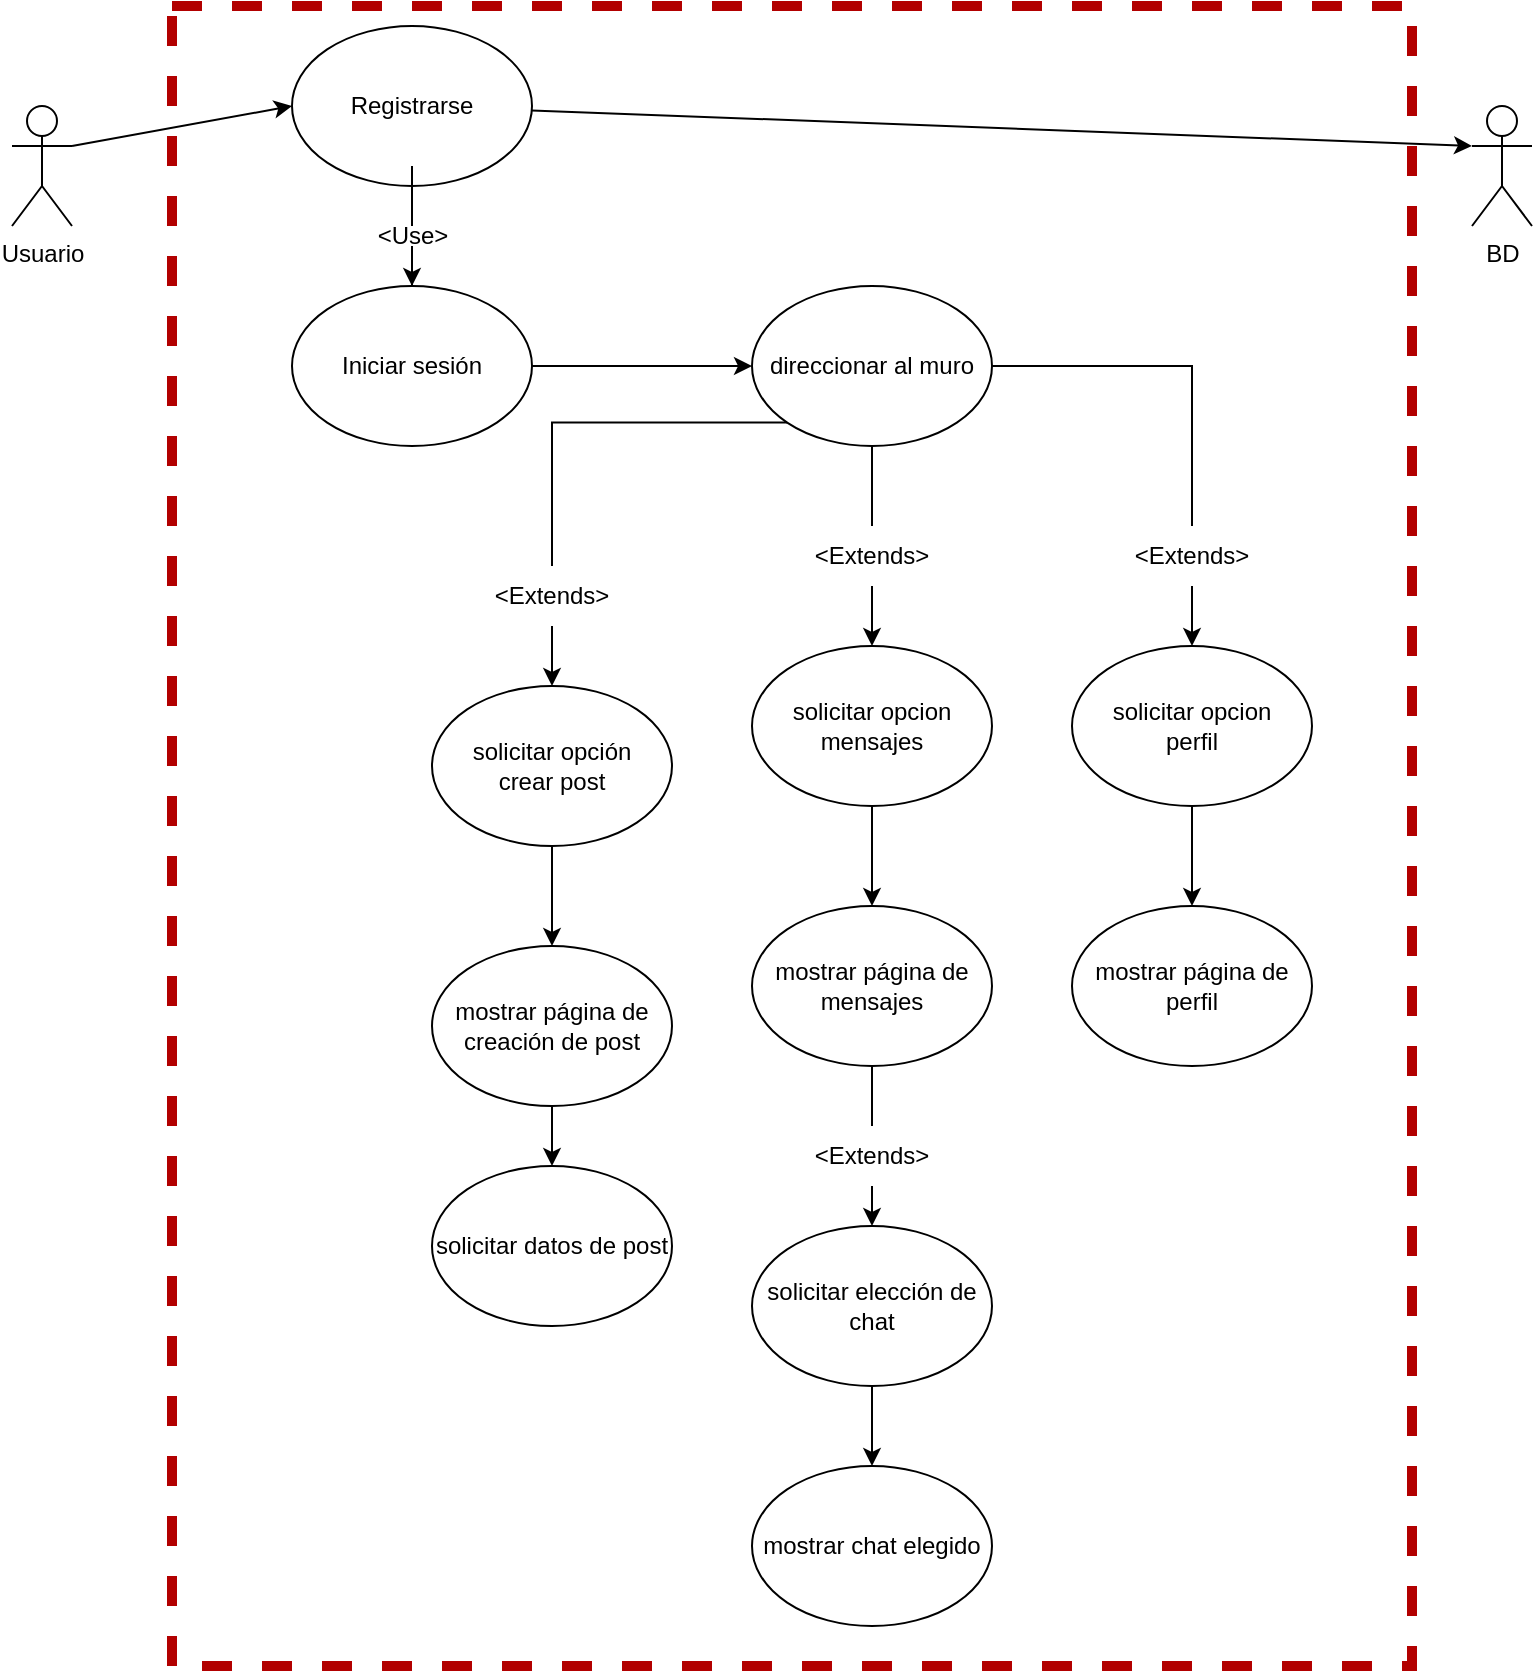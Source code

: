 <mxfile version="21.2.1" type="device">
  <diagram name="Página-1" id="he6POHFgDhRKdMTV_QJA">
    <mxGraphModel dx="1687" dy="993" grid="1" gridSize="10" guides="1" tooltips="1" connect="1" arrows="1" fold="1" page="1" pageScale="1" pageWidth="123400" pageHeight="123400" math="0" shadow="0">
      <root>
        <mxCell id="0" />
        <mxCell id="1" parent="0" />
        <mxCell id="4oiUyb5rkIhIpVKBp3r5-4" style="rounded=0;orthogonalLoop=1;jettySize=auto;html=1;exitX=1;exitY=0.333;exitDx=0;exitDy=0;exitPerimeter=0;entryX=0;entryY=0.5;entryDx=0;entryDy=0;" edge="1" parent="1" source="4oiUyb5rkIhIpVKBp3r5-1" target="4oiUyb5rkIhIpVKBp3r5-3">
          <mxGeometry relative="1" as="geometry" />
        </mxCell>
        <mxCell id="4oiUyb5rkIhIpVKBp3r5-1" value="Usuario" style="shape=umlActor;verticalLabelPosition=bottom;verticalAlign=top;html=1;outlineConnect=0;" vertex="1" parent="1">
          <mxGeometry x="540" y="510" width="30" height="60" as="geometry" />
        </mxCell>
        <mxCell id="4oiUyb5rkIhIpVKBp3r5-6" style="edgeStyle=orthogonalEdgeStyle;rounded=0;orthogonalLoop=1;jettySize=auto;html=1;entryX=0.5;entryY=0;entryDx=0;entryDy=0;" edge="1" parent="1" source="4oiUyb5rkIhIpVKBp3r5-7" target="4oiUyb5rkIhIpVKBp3r5-5">
          <mxGeometry relative="1" as="geometry" />
        </mxCell>
        <mxCell id="4oiUyb5rkIhIpVKBp3r5-10" style="rounded=0;orthogonalLoop=1;jettySize=auto;html=1;entryX=0;entryY=0.333;entryDx=0;entryDy=0;entryPerimeter=0;" edge="1" parent="1" source="4oiUyb5rkIhIpVKBp3r5-3" target="4oiUyb5rkIhIpVKBp3r5-9">
          <mxGeometry relative="1" as="geometry" />
        </mxCell>
        <mxCell id="4oiUyb5rkIhIpVKBp3r5-3" value="Registrarse" style="ellipse;whiteSpace=wrap;html=1;" vertex="1" parent="1">
          <mxGeometry x="680" y="470" width="120" height="80" as="geometry" />
        </mxCell>
        <mxCell id="4oiUyb5rkIhIpVKBp3r5-79" style="edgeStyle=orthogonalEdgeStyle;rounded=0;orthogonalLoop=1;jettySize=auto;html=1;" edge="1" parent="1" source="4oiUyb5rkIhIpVKBp3r5-5" target="4oiUyb5rkIhIpVKBp3r5-15">
          <mxGeometry relative="1" as="geometry" />
        </mxCell>
        <mxCell id="4oiUyb5rkIhIpVKBp3r5-5" value="Iniciar sesión" style="ellipse;whiteSpace=wrap;html=1;" vertex="1" parent="1">
          <mxGeometry x="680" y="600" width="120" height="80" as="geometry" />
        </mxCell>
        <mxCell id="4oiUyb5rkIhIpVKBp3r5-8" value="" style="edgeStyle=orthogonalEdgeStyle;rounded=0;orthogonalLoop=1;jettySize=auto;html=1;entryX=0.5;entryY=0;entryDx=0;entryDy=0;endArrow=none;endFill=0;" edge="1" parent="1" source="4oiUyb5rkIhIpVKBp3r5-3" target="4oiUyb5rkIhIpVKBp3r5-7">
          <mxGeometry relative="1" as="geometry">
            <mxPoint x="740" y="550" as="sourcePoint" />
            <mxPoint x="740" y="610" as="targetPoint" />
          </mxGeometry>
        </mxCell>
        <mxCell id="4oiUyb5rkIhIpVKBp3r5-7" value="&amp;lt;Use&amp;gt;" style="text;html=1;align=center;verticalAlign=middle;resizable=0;points=[];autosize=1;strokeColor=none;fillColor=none;" vertex="1" parent="1">
          <mxGeometry x="710" y="560" width="60" height="30" as="geometry" />
        </mxCell>
        <mxCell id="4oiUyb5rkIhIpVKBp3r5-9" value="BD" style="shape=umlActor;verticalLabelPosition=bottom;verticalAlign=top;html=1;outlineConnect=0;" vertex="1" parent="1">
          <mxGeometry x="1270" y="510" width="30" height="60" as="geometry" />
        </mxCell>
        <mxCell id="4oiUyb5rkIhIpVKBp3r5-84" style="edgeStyle=orthogonalEdgeStyle;rounded=0;orthogonalLoop=1;jettySize=auto;html=1;exitX=0.5;exitY=1;exitDx=0;exitDy=0;" edge="1" parent="1" source="4oiUyb5rkIhIpVKBp3r5-86" target="4oiUyb5rkIhIpVKBp3r5-81">
          <mxGeometry relative="1" as="geometry" />
        </mxCell>
        <mxCell id="4oiUyb5rkIhIpVKBp3r5-15" value="direccionar al muro" style="ellipse;whiteSpace=wrap;html=1;" vertex="1" parent="1">
          <mxGeometry x="910" y="600" width="120" height="80" as="geometry" />
        </mxCell>
        <mxCell id="4oiUyb5rkIhIpVKBp3r5-76" value="" style="rounded=0;whiteSpace=wrap;html=1;fillColor=none;dashed=1;strokeColor=#B20000;fontColor=#ffffff;strokeWidth=5;" vertex="1" parent="1">
          <mxGeometry x="620" y="460" width="620" height="830" as="geometry" />
        </mxCell>
        <mxCell id="4oiUyb5rkIhIpVKBp3r5-103" style="edgeStyle=orthogonalEdgeStyle;rounded=0;orthogonalLoop=1;jettySize=auto;html=1;exitX=0.5;exitY=1;exitDx=0;exitDy=0;" edge="1" parent="1" source="4oiUyb5rkIhIpVKBp3r5-81" target="4oiUyb5rkIhIpVKBp3r5-102">
          <mxGeometry relative="1" as="geometry" />
        </mxCell>
        <mxCell id="4oiUyb5rkIhIpVKBp3r5-81" value="solicitar opcion mensajes" style="ellipse;whiteSpace=wrap;html=1;" vertex="1" parent="1">
          <mxGeometry x="910.001" y="780" width="120" height="80" as="geometry" />
        </mxCell>
        <mxCell id="4oiUyb5rkIhIpVKBp3r5-87" value="" style="edgeStyle=orthogonalEdgeStyle;rounded=0;orthogonalLoop=1;jettySize=auto;html=1;exitX=0.5;exitY=1;exitDx=0;exitDy=0;endArrow=none;endFill=0;" edge="1" parent="1" source="4oiUyb5rkIhIpVKBp3r5-15" target="4oiUyb5rkIhIpVKBp3r5-86">
          <mxGeometry relative="1" as="geometry">
            <mxPoint x="970" y="680" as="sourcePoint" />
            <mxPoint x="970" y="760" as="targetPoint" />
          </mxGeometry>
        </mxCell>
        <mxCell id="4oiUyb5rkIhIpVKBp3r5-86" value="&amp;lt;Extends&amp;gt;" style="text;html=1;strokeColor=none;fillColor=none;align=center;verticalAlign=middle;whiteSpace=wrap;rounded=0;" vertex="1" parent="1">
          <mxGeometry x="940" y="720" width="60" height="30" as="geometry" />
        </mxCell>
        <mxCell id="4oiUyb5rkIhIpVKBp3r5-90" style="edgeStyle=orthogonalEdgeStyle;rounded=0;orthogonalLoop=1;jettySize=auto;html=1;exitX=0.5;exitY=1;exitDx=0;exitDy=0;" edge="1" parent="1" source="4oiUyb5rkIhIpVKBp3r5-93" target="4oiUyb5rkIhIpVKBp3r5-91">
          <mxGeometry relative="1" as="geometry" />
        </mxCell>
        <mxCell id="4oiUyb5rkIhIpVKBp3r5-115" style="edgeStyle=orthogonalEdgeStyle;rounded=0;orthogonalLoop=1;jettySize=auto;html=1;" edge="1" parent="1" source="4oiUyb5rkIhIpVKBp3r5-91" target="4oiUyb5rkIhIpVKBp3r5-114">
          <mxGeometry relative="1" as="geometry" />
        </mxCell>
        <mxCell id="4oiUyb5rkIhIpVKBp3r5-91" value="solicitar opcion &lt;br&gt;perfil" style="ellipse;whiteSpace=wrap;html=1;" vertex="1" parent="1">
          <mxGeometry x="1070.001" y="780" width="120" height="80" as="geometry" />
        </mxCell>
        <mxCell id="4oiUyb5rkIhIpVKBp3r5-92" value="" style="edgeStyle=orthogonalEdgeStyle;rounded=0;orthogonalLoop=1;jettySize=auto;html=1;exitX=1;exitY=0.5;exitDx=0;exitDy=0;endArrow=none;endFill=0;" edge="1" parent="1" target="4oiUyb5rkIhIpVKBp3r5-93" source="4oiUyb5rkIhIpVKBp3r5-15">
          <mxGeometry relative="1" as="geometry">
            <mxPoint x="1170" y="680" as="sourcePoint" />
            <mxPoint x="1170" y="760" as="targetPoint" />
          </mxGeometry>
        </mxCell>
        <mxCell id="4oiUyb5rkIhIpVKBp3r5-93" value="&amp;lt;Extends&amp;gt;" style="text;html=1;strokeColor=none;fillColor=none;align=center;verticalAlign=middle;whiteSpace=wrap;rounded=0;" vertex="1" parent="1">
          <mxGeometry x="1100" y="720" width="60" height="30" as="geometry" />
        </mxCell>
        <mxCell id="4oiUyb5rkIhIpVKBp3r5-94" style="edgeStyle=orthogonalEdgeStyle;rounded=0;orthogonalLoop=1;jettySize=auto;html=1;exitX=0.5;exitY=1;exitDx=0;exitDy=0;" edge="1" parent="1" source="4oiUyb5rkIhIpVKBp3r5-97" target="4oiUyb5rkIhIpVKBp3r5-95">
          <mxGeometry relative="1" as="geometry" />
        </mxCell>
        <mxCell id="4oiUyb5rkIhIpVKBp3r5-99" style="edgeStyle=orthogonalEdgeStyle;rounded=0;orthogonalLoop=1;jettySize=auto;html=1;entryX=0.5;entryY=0;entryDx=0;entryDy=0;" edge="1" parent="1" source="4oiUyb5rkIhIpVKBp3r5-95" target="4oiUyb5rkIhIpVKBp3r5-98">
          <mxGeometry relative="1" as="geometry" />
        </mxCell>
        <mxCell id="4oiUyb5rkIhIpVKBp3r5-95" value="solicitar opción&lt;br&gt;crear post" style="ellipse;whiteSpace=wrap;html=1;" vertex="1" parent="1">
          <mxGeometry x="750.001" y="800" width="120" height="80" as="geometry" />
        </mxCell>
        <mxCell id="4oiUyb5rkIhIpVKBp3r5-96" value="" style="edgeStyle=orthogonalEdgeStyle;rounded=0;orthogonalLoop=1;jettySize=auto;html=1;exitX=0;exitY=1;exitDx=0;exitDy=0;endArrow=none;endFill=0;" edge="1" parent="1" target="4oiUyb5rkIhIpVKBp3r5-97" source="4oiUyb5rkIhIpVKBp3r5-15">
          <mxGeometry relative="1" as="geometry">
            <mxPoint x="810" y="700" as="sourcePoint" />
            <mxPoint x="810" y="780" as="targetPoint" />
          </mxGeometry>
        </mxCell>
        <mxCell id="4oiUyb5rkIhIpVKBp3r5-97" value="&amp;lt;Extends&amp;gt;" style="text;html=1;strokeColor=none;fillColor=none;align=center;verticalAlign=middle;whiteSpace=wrap;rounded=0;" vertex="1" parent="1">
          <mxGeometry x="780" y="740" width="60" height="30" as="geometry" />
        </mxCell>
        <mxCell id="4oiUyb5rkIhIpVKBp3r5-101" style="edgeStyle=orthogonalEdgeStyle;rounded=0;orthogonalLoop=1;jettySize=auto;html=1;exitX=0.5;exitY=1;exitDx=0;exitDy=0;entryX=0.5;entryY=0;entryDx=0;entryDy=0;" edge="1" parent="1" source="4oiUyb5rkIhIpVKBp3r5-98" target="4oiUyb5rkIhIpVKBp3r5-100">
          <mxGeometry relative="1" as="geometry" />
        </mxCell>
        <mxCell id="4oiUyb5rkIhIpVKBp3r5-98" value="mostrar página de creación de post" style="ellipse;whiteSpace=wrap;html=1;" vertex="1" parent="1">
          <mxGeometry x="750" y="930" width="120" height="80" as="geometry" />
        </mxCell>
        <mxCell id="4oiUyb5rkIhIpVKBp3r5-100" value="solicitar datos de post" style="ellipse;whiteSpace=wrap;html=1;" vertex="1" parent="1">
          <mxGeometry x="750" y="1040" width="120" height="80" as="geometry" />
        </mxCell>
        <mxCell id="4oiUyb5rkIhIpVKBp3r5-105" style="edgeStyle=orthogonalEdgeStyle;rounded=0;orthogonalLoop=1;jettySize=auto;html=1;exitX=0.5;exitY=1;exitDx=0;exitDy=0;entryX=0.5;entryY=0;entryDx=0;entryDy=0;" edge="1" parent="1" source="4oiUyb5rkIhIpVKBp3r5-106" target="4oiUyb5rkIhIpVKBp3r5-104">
          <mxGeometry relative="1" as="geometry" />
        </mxCell>
        <mxCell id="4oiUyb5rkIhIpVKBp3r5-102" value="mostrar página de mensajes" style="ellipse;whiteSpace=wrap;html=1;" vertex="1" parent="1">
          <mxGeometry x="910" y="910" width="120" height="80" as="geometry" />
        </mxCell>
        <mxCell id="4oiUyb5rkIhIpVKBp3r5-109" style="edgeStyle=orthogonalEdgeStyle;rounded=0;orthogonalLoop=1;jettySize=auto;html=1;entryX=0.5;entryY=0;entryDx=0;entryDy=0;" edge="1" parent="1" source="4oiUyb5rkIhIpVKBp3r5-104" target="4oiUyb5rkIhIpVKBp3r5-108">
          <mxGeometry relative="1" as="geometry" />
        </mxCell>
        <mxCell id="4oiUyb5rkIhIpVKBp3r5-104" value="solicitar elección de chat" style="ellipse;whiteSpace=wrap;html=1;" vertex="1" parent="1">
          <mxGeometry x="910" y="1070" width="120" height="80" as="geometry" />
        </mxCell>
        <mxCell id="4oiUyb5rkIhIpVKBp3r5-107" value="" style="edgeStyle=orthogonalEdgeStyle;rounded=0;orthogonalLoop=1;jettySize=auto;html=1;exitX=0.5;exitY=1;exitDx=0;exitDy=0;entryX=0.5;entryY=0;entryDx=0;entryDy=0;endArrow=none;endFill=0;" edge="1" parent="1" source="4oiUyb5rkIhIpVKBp3r5-102" target="4oiUyb5rkIhIpVKBp3r5-106">
          <mxGeometry relative="1" as="geometry">
            <mxPoint x="970" y="990" as="sourcePoint" />
            <mxPoint x="970" y="1050" as="targetPoint" />
          </mxGeometry>
        </mxCell>
        <mxCell id="4oiUyb5rkIhIpVKBp3r5-106" value="&amp;lt;Extends&amp;gt;" style="text;html=1;strokeColor=none;fillColor=none;align=center;verticalAlign=middle;whiteSpace=wrap;rounded=0;" vertex="1" parent="1">
          <mxGeometry x="940" y="1020" width="60" height="30" as="geometry" />
        </mxCell>
        <mxCell id="4oiUyb5rkIhIpVKBp3r5-108" value="mostrar chat elegido" style="ellipse;whiteSpace=wrap;html=1;" vertex="1" parent="1">
          <mxGeometry x="910" y="1190" width="120" height="80" as="geometry" />
        </mxCell>
        <mxCell id="4oiUyb5rkIhIpVKBp3r5-114" value="mostrar página de perfil" style="ellipse;whiteSpace=wrap;html=1;" vertex="1" parent="1">
          <mxGeometry x="1070" y="910" width="120" height="80" as="geometry" />
        </mxCell>
      </root>
    </mxGraphModel>
  </diagram>
</mxfile>
